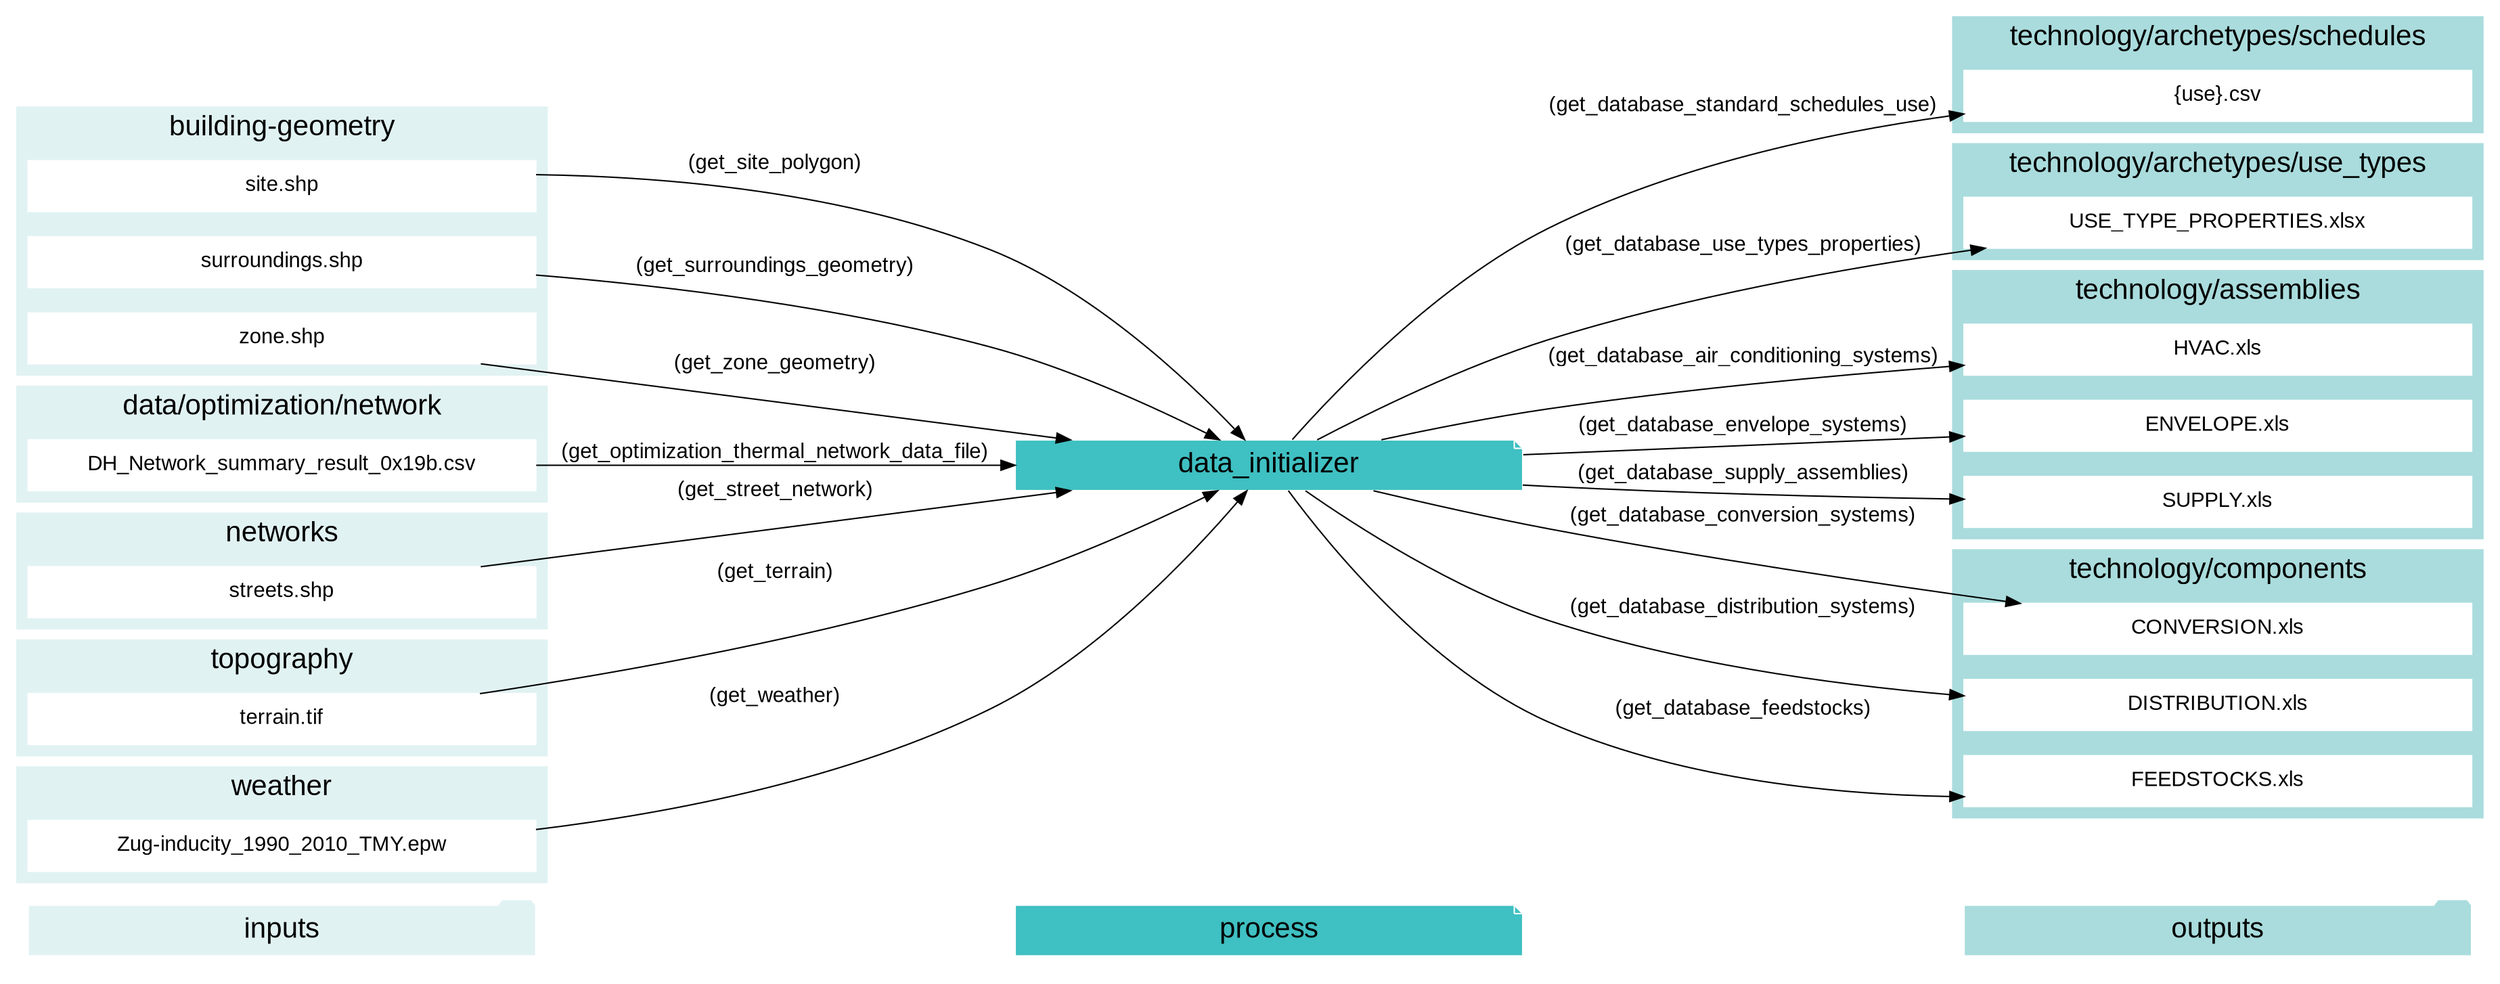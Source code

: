 digraph trace_inputlocator {
    rankdir="LR";
    graph [overlap=false, fontname=arial];
    node [shape=box, style=filled, color=white, fontsize=15, fontname=arial, fixedsize=true, width=5];
    edge [fontname=arial, fontsize = 15]
    newrank=true
    subgraph cluster_legend {
    fontsize=25
    style=invis
    "process"[style=filled, fillcolor="#3FC0C2", shape=note, fontsize=20, fontname="arial"]
    "inputs" [style=filled, shape=folder, color=white, fillcolor="#E1F2F2", fontsize=20]
    "outputs"[style=filled, shape=folder, color=white, fillcolor="#aadcdd", fontsize=20]
    "inputs"->"process"[style=invis]
    "process"->"outputs"[style=invis]
    }
    "data_initializer"[style=filled, color=white, fillcolor="#3FC0C2", shape=note, fontsize=20, fontname=arial];
    subgraph cluster_0_in {
        style = filled;
        color = "#E1F2F2";
        fontsize = 20;
        rank=same;
        label="building-geometry";
        "site.shp"
        "surroundings.shp"
        "zone.shp"
    }
    subgraph cluster_1_in {
        style = filled;
        color = "#E1F2F2";
        fontsize = 20;
        rank=same;
        label="data/optimization/network";
        "DH_Network_summary_result_0x19b.csv"
    }
    subgraph cluster_2_in {
        style = filled;
        color = "#E1F2F2";
        fontsize = 20;
        rank=same;
        label="networks";
        "streets.shp"
    }
    subgraph cluster_3_out {
        style = filled;
        color = "#aadcdd";
        fontsize = 20;
        rank=same;
        label="technology/archetypes/schedules";
        "{use}.csv"
    }
    subgraph cluster_4_out {
        style = filled;
        color = "#aadcdd";
        fontsize = 20;
        rank=same;
        label="technology/archetypes/use_types";
        "USE_TYPE_PROPERTIES.xlsx"
    }
    subgraph cluster_5_out {
        style = filled;
        color = "#aadcdd";
        fontsize = 20;
        rank=same;
        label="technology/assemblies";
        "HVAC.xls"
        "ENVELOPE.xls"
        "SUPPLY.xls"
    }
    subgraph cluster_6_out {
        style = filled;
        color = "#aadcdd";
        fontsize = 20;
        rank=same;
        label="technology/components";
        "CONVERSION.xls"
        "DISTRIBUTION.xls"
        "FEEDSTOCKS.xls"
    }
    subgraph cluster_7_in {
        style = filled;
        color = "#E1F2F2";
        fontsize = 20;
        rank=same;
        label="topography";
        "terrain.tif"
    }
    subgraph cluster_8_in {
        style = filled;
        color = "#E1F2F2";
        fontsize = 20;
        rank=same;
        label="weather";
        "Zug-inducity_1990_2010_TMY.epw"
    }
    "DH_Network_summary_result_0x19b.csv" -> "data_initializer"[label="(get_optimization_thermal_network_data_file)"]
    "site.shp" -> "data_initializer"[label="(get_site_polygon)"]
    "streets.shp" -> "data_initializer"[label="(get_street_network)"]
    "surroundings.shp" -> "data_initializer"[label="(get_surroundings_geometry)"]
    "terrain.tif" -> "data_initializer"[label="(get_terrain)"]
    "Zug-inducity_1990_2010_TMY.epw" -> "data_initializer"[label="(get_weather)"]
    "zone.shp" -> "data_initializer"[label="(get_zone_geometry)"]
    "data_initializer" -> "HVAC.xls"[label="(get_database_air_conditioning_systems)"]
    "data_initializer" -> "CONVERSION.xls"[label="(get_database_conversion_systems)"]
    "data_initializer" -> "DISTRIBUTION.xls"[label="(get_database_distribution_systems)"]
    "data_initializer" -> "ENVELOPE.xls"[label="(get_database_envelope_systems)"]
    "data_initializer" -> "FEEDSTOCKS.xls"[label="(get_database_feedstocks)"]
    "data_initializer" -> "{use}.csv"[label="(get_database_standard_schedules_use)"]
    "data_initializer" -> "SUPPLY.xls"[label="(get_database_supply_assemblies)"]
    "data_initializer" -> "USE_TYPE_PROPERTIES.xlsx"[label="(get_database_use_types_properties)"]
    }